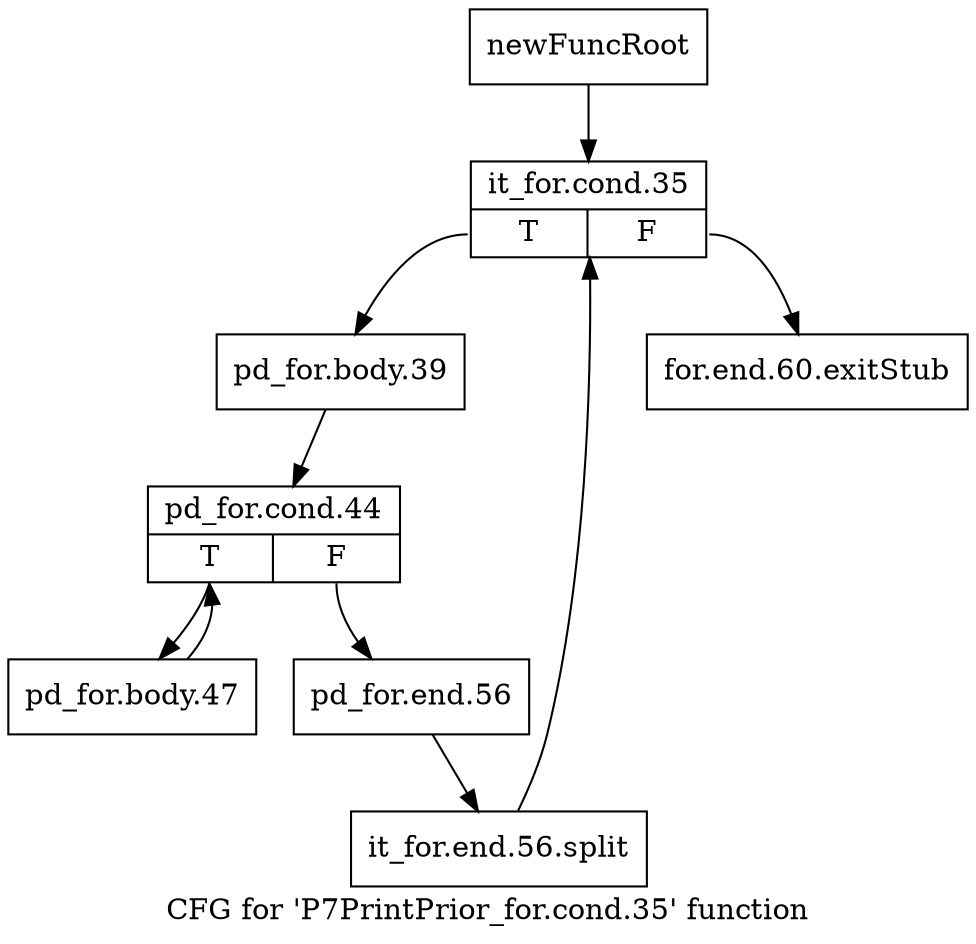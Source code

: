 digraph "CFG for 'P7PrintPrior_for.cond.35' function" {
	label="CFG for 'P7PrintPrior_for.cond.35' function";

	Node0x2eeb890 [shape=record,label="{newFuncRoot}"];
	Node0x2eeb890 -> Node0x2eeb930;
	Node0x2eeb8e0 [shape=record,label="{for.end.60.exitStub}"];
	Node0x2eeb930 [shape=record,label="{it_for.cond.35|{<s0>T|<s1>F}}"];
	Node0x2eeb930:s0 -> Node0x2eebda0;
	Node0x2eeb930:s1 -> Node0x2eeb8e0;
	Node0x2eebda0 [shape=record,label="{pd_for.body.39}"];
	Node0x2eebda0 -> Node0x2eebdf0;
	Node0x2eebdf0 [shape=record,label="{pd_for.cond.44|{<s0>T|<s1>F}}"];
	Node0x2eebdf0:s0 -> Node0x2eebe90;
	Node0x2eebdf0:s1 -> Node0x2eebe40;
	Node0x2eebe40 [shape=record,label="{pd_for.end.56}"];
	Node0x2eebe40 -> Node0x36e1910;
	Node0x36e1910 [shape=record,label="{it_for.end.56.split}"];
	Node0x36e1910 -> Node0x2eeb930;
	Node0x2eebe90 [shape=record,label="{pd_for.body.47}"];
	Node0x2eebe90 -> Node0x2eebdf0;
}
